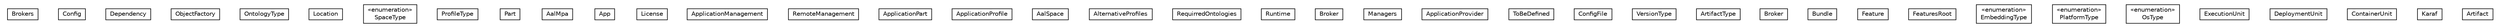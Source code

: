 #!/usr/local/bin/dot
#
# Class diagram 
# Generated by UMLGraph version R5_6-24-gf6e263 (http://www.umlgraph.org/)
#

digraph G {
	edge [fontname="Helvetica",fontsize=10,labelfontname="Helvetica",labelfontsize=10];
	node [fontname="Helvetica",fontsize=10,shape=plaintext];
	nodesep=0.25;
	ranksep=0.5;
	// org.universAAL.middleware.interfaces.mpa.model.Brokers
	c18411 [label=<<table title="org.universAAL.middleware.interfaces.mpa.model.Brokers" border="0" cellborder="1" cellspacing="0" cellpadding="2" port="p" href="./Brokers.html">
		<tr><td><table border="0" cellspacing="0" cellpadding="1">
<tr><td align="center" balign="center"> Brokers </td></tr>
		</table></td></tr>
		</table>>, URL="./Brokers.html", fontname="Helvetica", fontcolor="black", fontsize=10.0];
	// org.universAAL.middleware.interfaces.mpa.model.Config
	c18412 [label=<<table title="org.universAAL.middleware.interfaces.mpa.model.Config" border="0" cellborder="1" cellspacing="0" cellpadding="2" port="p" href="./Config.html">
		<tr><td><table border="0" cellspacing="0" cellpadding="1">
<tr><td align="center" balign="center"> Config </td></tr>
		</table></td></tr>
		</table>>, URL="./Config.html", fontname="Helvetica", fontcolor="black", fontsize=10.0];
	// org.universAAL.middleware.interfaces.mpa.model.Dependency
	c18413 [label=<<table title="org.universAAL.middleware.interfaces.mpa.model.Dependency" border="0" cellborder="1" cellspacing="0" cellpadding="2" port="p" href="./Dependency.html">
		<tr><td><table border="0" cellspacing="0" cellpadding="1">
<tr><td align="center" balign="center"> Dependency </td></tr>
		</table></td></tr>
		</table>>, URL="./Dependency.html", fontname="Helvetica", fontcolor="black", fontsize=10.0];
	// org.universAAL.middleware.interfaces.mpa.model.ObjectFactory
	c18414 [label=<<table title="org.universAAL.middleware.interfaces.mpa.model.ObjectFactory" border="0" cellborder="1" cellspacing="0" cellpadding="2" port="p" href="./ObjectFactory.html">
		<tr><td><table border="0" cellspacing="0" cellpadding="1">
<tr><td align="center" balign="center"> ObjectFactory </td></tr>
		</table></td></tr>
		</table>>, URL="./ObjectFactory.html", fontname="Helvetica", fontcolor="black", fontsize=10.0];
	// org.universAAL.middleware.interfaces.mpa.model.OntologyType
	c18415 [label=<<table title="org.universAAL.middleware.interfaces.mpa.model.OntologyType" border="0" cellborder="1" cellspacing="0" cellpadding="2" port="p" href="./OntologyType.html">
		<tr><td><table border="0" cellspacing="0" cellpadding="1">
<tr><td align="center" balign="center"> OntologyType </td></tr>
		</table></td></tr>
		</table>>, URL="./OntologyType.html", fontname="Helvetica", fontcolor="black", fontsize=10.0];
	// org.universAAL.middleware.interfaces.mpa.model.OntologyType.Location
	c18416 [label=<<table title="org.universAAL.middleware.interfaces.mpa.model.OntologyType.Location" border="0" cellborder="1" cellspacing="0" cellpadding="2" port="p" href="./OntologyType.Location.html">
		<tr><td><table border="0" cellspacing="0" cellpadding="1">
<tr><td align="center" balign="center"> Location </td></tr>
		</table></td></tr>
		</table>>, URL="./OntologyType.Location.html", fontname="Helvetica", fontcolor="black", fontsize=10.0];
	// org.universAAL.middleware.interfaces.mpa.model.SpaceType
	c18417 [label=<<table title="org.universAAL.middleware.interfaces.mpa.model.SpaceType" border="0" cellborder="1" cellspacing="0" cellpadding="2" port="p" href="./SpaceType.html">
		<tr><td><table border="0" cellspacing="0" cellpadding="1">
<tr><td align="center" balign="center"> &#171;enumeration&#187; </td></tr>
<tr><td align="center" balign="center"> SpaceType </td></tr>
		</table></td></tr>
		</table>>, URL="./SpaceType.html", fontname="Helvetica", fontcolor="black", fontsize=10.0];
	// org.universAAL.middleware.interfaces.mpa.model.ProfileType
	c18418 [label=<<table title="org.universAAL.middleware.interfaces.mpa.model.ProfileType" border="0" cellborder="1" cellspacing="0" cellpadding="2" port="p" href="./ProfileType.html">
		<tr><td><table border="0" cellspacing="0" cellpadding="1">
<tr><td align="center" balign="center"> ProfileType </td></tr>
		</table></td></tr>
		</table>>, URL="./ProfileType.html", fontname="Helvetica", fontcolor="black", fontsize=10.0];
	// org.universAAL.middleware.interfaces.mpa.model.Part
	c18419 [label=<<table title="org.universAAL.middleware.interfaces.mpa.model.Part" border="0" cellborder="1" cellspacing="0" cellpadding="2" port="p" href="./Part.html">
		<tr><td><table border="0" cellspacing="0" cellpadding="1">
<tr><td align="center" balign="center"> Part </td></tr>
		</table></td></tr>
		</table>>, URL="./Part.html", fontname="Helvetica", fontcolor="black", fontsize=10.0];
	// org.universAAL.middleware.interfaces.mpa.model.AalMpa
	c18420 [label=<<table title="org.universAAL.middleware.interfaces.mpa.model.AalMpa" border="0" cellborder="1" cellspacing="0" cellpadding="2" port="p" href="./AalMpa.html">
		<tr><td><table border="0" cellspacing="0" cellpadding="1">
<tr><td align="center" balign="center"> AalMpa </td></tr>
		</table></td></tr>
		</table>>, URL="./AalMpa.html", fontname="Helvetica", fontcolor="black", fontsize=10.0];
	// org.universAAL.middleware.interfaces.mpa.model.AalMpa.App
	c18421 [label=<<table title="org.universAAL.middleware.interfaces.mpa.model.AalMpa.App" border="0" cellborder="1" cellspacing="0" cellpadding="2" port="p" href="./AalMpa.App.html">
		<tr><td><table border="0" cellspacing="0" cellpadding="1">
<tr><td align="center" balign="center"> App </td></tr>
		</table></td></tr>
		</table>>, URL="./AalMpa.App.html", fontname="Helvetica", fontcolor="black", fontsize=10.0];
	// org.universAAL.middleware.interfaces.mpa.model.AalMpa.App.License
	c18422 [label=<<table title="org.universAAL.middleware.interfaces.mpa.model.AalMpa.App.License" border="0" cellborder="1" cellspacing="0" cellpadding="2" port="p" href="./AalMpa.App.License.html">
		<tr><td><table border="0" cellspacing="0" cellpadding="1">
<tr><td align="center" balign="center"> License </td></tr>
		</table></td></tr>
		</table>>, URL="./AalMpa.App.License.html", fontname="Helvetica", fontcolor="black", fontsize=10.0];
	// org.universAAL.middleware.interfaces.mpa.model.AalMpa.ApplicationManagement
	c18423 [label=<<table title="org.universAAL.middleware.interfaces.mpa.model.AalMpa.ApplicationManagement" border="0" cellborder="1" cellspacing="0" cellpadding="2" port="p" href="./AalMpa.ApplicationManagement.html">
		<tr><td><table border="0" cellspacing="0" cellpadding="1">
<tr><td align="center" balign="center"> ApplicationManagement </td></tr>
		</table></td></tr>
		</table>>, URL="./AalMpa.ApplicationManagement.html", fontname="Helvetica", fontcolor="black", fontsize=10.0];
	// org.universAAL.middleware.interfaces.mpa.model.AalMpa.ApplicationManagement.RemoteManagement
	c18424 [label=<<table title="org.universAAL.middleware.interfaces.mpa.model.AalMpa.ApplicationManagement.RemoteManagement" border="0" cellborder="1" cellspacing="0" cellpadding="2" port="p" href="./AalMpa.ApplicationManagement.RemoteManagement.html">
		<tr><td><table border="0" cellspacing="0" cellpadding="1">
<tr><td align="center" balign="center"> RemoteManagement </td></tr>
		</table></td></tr>
		</table>>, URL="./AalMpa.ApplicationManagement.RemoteManagement.html", fontname="Helvetica", fontcolor="black", fontsize=10.0];
	// org.universAAL.middleware.interfaces.mpa.model.AalMpa.ApplicationPart
	c18425 [label=<<table title="org.universAAL.middleware.interfaces.mpa.model.AalMpa.ApplicationPart" border="0" cellborder="1" cellspacing="0" cellpadding="2" port="p" href="./AalMpa.ApplicationPart.html">
		<tr><td><table border="0" cellspacing="0" cellpadding="1">
<tr><td align="center" balign="center"> ApplicationPart </td></tr>
		</table></td></tr>
		</table>>, URL="./AalMpa.ApplicationPart.html", fontname="Helvetica", fontcolor="black", fontsize=10.0];
	// org.universAAL.middleware.interfaces.mpa.model.AalMpa.ApplicationProfile
	c18426 [label=<<table title="org.universAAL.middleware.interfaces.mpa.model.AalMpa.ApplicationProfile" border="0" cellborder="1" cellspacing="0" cellpadding="2" port="p" href="./AalMpa.ApplicationProfile.html">
		<tr><td><table border="0" cellspacing="0" cellpadding="1">
<tr><td align="center" balign="center"> ApplicationProfile </td></tr>
		</table></td></tr>
		</table>>, URL="./AalMpa.ApplicationProfile.html", fontname="Helvetica", fontcolor="black", fontsize=10.0];
	// org.universAAL.middleware.interfaces.mpa.model.AalMpa.ApplicationProfile.AalSpace
	c18427 [label=<<table title="org.universAAL.middleware.interfaces.mpa.model.AalMpa.ApplicationProfile.AalSpace" border="0" cellborder="1" cellspacing="0" cellpadding="2" port="p" href="./AalMpa.ApplicationProfile.AalSpace.html">
		<tr><td><table border="0" cellspacing="0" cellpadding="1">
<tr><td align="center" balign="center"> AalSpace </td></tr>
		</table></td></tr>
		</table>>, URL="./AalMpa.ApplicationProfile.AalSpace.html", fontname="Helvetica", fontcolor="black", fontsize=10.0];
	// org.universAAL.middleware.interfaces.mpa.model.AalMpa.ApplicationProfile.AalSpace.AlternativeProfiles
	c18428 [label=<<table title="org.universAAL.middleware.interfaces.mpa.model.AalMpa.ApplicationProfile.AalSpace.AlternativeProfiles" border="0" cellborder="1" cellspacing="0" cellpadding="2" port="p" href="./AalMpa.ApplicationProfile.AalSpace.AlternativeProfiles.html">
		<tr><td><table border="0" cellspacing="0" cellpadding="1">
<tr><td align="center" balign="center"> AlternativeProfiles </td></tr>
		</table></td></tr>
		</table>>, URL="./AalMpa.ApplicationProfile.AalSpace.AlternativeProfiles.html", fontname="Helvetica", fontcolor="black", fontsize=10.0];
	// org.universAAL.middleware.interfaces.mpa.model.AalMpa.ApplicationProfile.AalSpace.RequirredOntologies
	c18429 [label=<<table title="org.universAAL.middleware.interfaces.mpa.model.AalMpa.ApplicationProfile.AalSpace.RequirredOntologies" border="0" cellborder="1" cellspacing="0" cellpadding="2" port="p" href="./AalMpa.ApplicationProfile.AalSpace.RequirredOntologies.html">
		<tr><td><table border="0" cellspacing="0" cellpadding="1">
<tr><td align="center" balign="center"> RequirredOntologies </td></tr>
		</table></td></tr>
		</table>>, URL="./AalMpa.ApplicationProfile.AalSpace.RequirredOntologies.html", fontname="Helvetica", fontcolor="black", fontsize=10.0];
	// org.universAAL.middleware.interfaces.mpa.model.AalMpa.ApplicationProfile.Runtime
	c18430 [label=<<table title="org.universAAL.middleware.interfaces.mpa.model.AalMpa.ApplicationProfile.Runtime" border="0" cellborder="1" cellspacing="0" cellpadding="2" port="p" href="./AalMpa.ApplicationProfile.Runtime.html">
		<tr><td><table border="0" cellspacing="0" cellpadding="1">
<tr><td align="center" balign="center"> Runtime </td></tr>
		</table></td></tr>
		</table>>, URL="./AalMpa.ApplicationProfile.Runtime.html", fontname="Helvetica", fontcolor="black", fontsize=10.0];
	// org.universAAL.middleware.interfaces.mpa.model.AalMpa.ApplicationProfile.Runtime.Broker
	c18431 [label=<<table title="org.universAAL.middleware.interfaces.mpa.model.AalMpa.ApplicationProfile.Runtime.Broker" border="0" cellborder="1" cellspacing="0" cellpadding="2" port="p" href="./AalMpa.ApplicationProfile.Runtime.Broker.html">
		<tr><td><table border="0" cellspacing="0" cellpadding="1">
<tr><td align="center" balign="center"> Broker </td></tr>
		</table></td></tr>
		</table>>, URL="./AalMpa.ApplicationProfile.Runtime.Broker.html", fontname="Helvetica", fontcolor="black", fontsize=10.0];
	// org.universAAL.middleware.interfaces.mpa.model.AalMpa.ApplicationProfile.Runtime.Managers
	c18432 [label=<<table title="org.universAAL.middleware.interfaces.mpa.model.AalMpa.ApplicationProfile.Runtime.Managers" border="0" cellborder="1" cellspacing="0" cellpadding="2" port="p" href="./AalMpa.ApplicationProfile.Runtime.Managers.html">
		<tr><td><table border="0" cellspacing="0" cellpadding="1">
<tr><td align="center" balign="center"> Managers </td></tr>
		</table></td></tr>
		</table>>, URL="./AalMpa.ApplicationProfile.Runtime.Managers.html", fontname="Helvetica", fontcolor="black", fontsize=10.0];
	// org.universAAL.middleware.interfaces.mpa.model.AalMpa.ApplicationProvider
	c18433 [label=<<table title="org.universAAL.middleware.interfaces.mpa.model.AalMpa.ApplicationProvider" border="0" cellborder="1" cellspacing="0" cellpadding="2" port="p" href="./AalMpa.ApplicationProvider.html">
		<tr><td><table border="0" cellspacing="0" cellpadding="1">
<tr><td align="center" balign="center"> ApplicationProvider </td></tr>
		</table></td></tr>
		</table>>, URL="./AalMpa.ApplicationProvider.html", fontname="Helvetica", fontcolor="black", fontsize=10.0];
	// org.universAAL.middleware.interfaces.mpa.model.ToBeDefined
	c18434 [label=<<table title="org.universAAL.middleware.interfaces.mpa.model.ToBeDefined" border="0" cellborder="1" cellspacing="0" cellpadding="2" port="p" href="./ToBeDefined.html">
		<tr><td><table border="0" cellspacing="0" cellpadding="1">
<tr><td align="center" balign="center"> ToBeDefined </td></tr>
		</table></td></tr>
		</table>>, URL="./ToBeDefined.html", fontname="Helvetica", fontcolor="black", fontsize=10.0];
	// org.universAAL.middleware.interfaces.mpa.model.ConfigFile
	c18435 [label=<<table title="org.universAAL.middleware.interfaces.mpa.model.ConfigFile" border="0" cellborder="1" cellspacing="0" cellpadding="2" port="p" href="./ConfigFile.html">
		<tr><td><table border="0" cellspacing="0" cellpadding="1">
<tr><td align="center" balign="center"> ConfigFile </td></tr>
		</table></td></tr>
		</table>>, URL="./ConfigFile.html", fontname="Helvetica", fontcolor="black", fontsize=10.0];
	// org.universAAL.middleware.interfaces.mpa.model.VersionType
	c18436 [label=<<table title="org.universAAL.middleware.interfaces.mpa.model.VersionType" border="0" cellborder="1" cellspacing="0" cellpadding="2" port="p" href="./VersionType.html">
		<tr><td><table border="0" cellspacing="0" cellpadding="1">
<tr><td align="center" balign="center"> VersionType </td></tr>
		</table></td></tr>
		</table>>, URL="./VersionType.html", fontname="Helvetica", fontcolor="black", fontsize=10.0];
	// org.universAAL.middleware.interfaces.mpa.model.ArtifactType
	c18437 [label=<<table title="org.universAAL.middleware.interfaces.mpa.model.ArtifactType" border="0" cellborder="1" cellspacing="0" cellpadding="2" port="p" href="./ArtifactType.html">
		<tr><td><table border="0" cellspacing="0" cellpadding="1">
<tr><td align="center" balign="center"> ArtifactType </td></tr>
		</table></td></tr>
		</table>>, URL="./ArtifactType.html", fontname="Helvetica", fontcolor="black", fontsize=10.0];
	// org.universAAL.middleware.interfaces.mpa.model.Broker
	c18438 [label=<<table title="org.universAAL.middleware.interfaces.mpa.model.Broker" border="0" cellborder="1" cellspacing="0" cellpadding="2" port="p" href="./Broker.html">
		<tr><td><table border="0" cellspacing="0" cellpadding="1">
<tr><td align="center" balign="center"> Broker </td></tr>
		</table></td></tr>
		</table>>, URL="./Broker.html", fontname="Helvetica", fontcolor="black", fontsize=10.0];
	// org.universAAL.middleware.interfaces.mpa.model.Bundle
	c18439 [label=<<table title="org.universAAL.middleware.interfaces.mpa.model.Bundle" border="0" cellborder="1" cellspacing="0" cellpadding="2" port="p" href="./Bundle.html">
		<tr><td><table border="0" cellspacing="0" cellpadding="1">
<tr><td align="center" balign="center"> Bundle </td></tr>
		</table></td></tr>
		</table>>, URL="./Bundle.html", fontname="Helvetica", fontcolor="black", fontsize=10.0];
	// org.universAAL.middleware.interfaces.mpa.model.Feature
	c18440 [label=<<table title="org.universAAL.middleware.interfaces.mpa.model.Feature" border="0" cellborder="1" cellspacing="0" cellpadding="2" port="p" href="./Feature.html">
		<tr><td><table border="0" cellspacing="0" cellpadding="1">
<tr><td align="center" balign="center"> Feature </td></tr>
		</table></td></tr>
		</table>>, URL="./Feature.html", fontname="Helvetica", fontcolor="black", fontsize=10.0];
	// org.universAAL.middleware.interfaces.mpa.model.FeaturesRoot
	c18441 [label=<<table title="org.universAAL.middleware.interfaces.mpa.model.FeaturesRoot" border="0" cellborder="1" cellspacing="0" cellpadding="2" port="p" href="./FeaturesRoot.html">
		<tr><td><table border="0" cellspacing="0" cellpadding="1">
<tr><td align="center" balign="center"> FeaturesRoot </td></tr>
		</table></td></tr>
		</table>>, URL="./FeaturesRoot.html", fontname="Helvetica", fontcolor="black", fontsize=10.0];
	// org.universAAL.middleware.interfaces.mpa.model.EmbeddingType
	c18442 [label=<<table title="org.universAAL.middleware.interfaces.mpa.model.EmbeddingType" border="0" cellborder="1" cellspacing="0" cellpadding="2" port="p" href="./EmbeddingType.html">
		<tr><td><table border="0" cellspacing="0" cellpadding="1">
<tr><td align="center" balign="center"> &#171;enumeration&#187; </td></tr>
<tr><td align="center" balign="center"> EmbeddingType </td></tr>
		</table></td></tr>
		</table>>, URL="./EmbeddingType.html", fontname="Helvetica", fontcolor="black", fontsize=10.0];
	// org.universAAL.middleware.interfaces.mpa.model.PlatformType
	c18443 [label=<<table title="org.universAAL.middleware.interfaces.mpa.model.PlatformType" border="0" cellborder="1" cellspacing="0" cellpadding="2" port="p" href="./PlatformType.html">
		<tr><td><table border="0" cellspacing="0" cellpadding="1">
<tr><td align="center" balign="center"> &#171;enumeration&#187; </td></tr>
<tr><td align="center" balign="center"> PlatformType </td></tr>
		</table></td></tr>
		</table>>, URL="./PlatformType.html", fontname="Helvetica", fontcolor="black", fontsize=10.0];
	// org.universAAL.middleware.interfaces.mpa.model.OsType
	c18444 [label=<<table title="org.universAAL.middleware.interfaces.mpa.model.OsType" border="0" cellborder="1" cellspacing="0" cellpadding="2" port="p" href="./OsType.html">
		<tr><td><table border="0" cellspacing="0" cellpadding="1">
<tr><td align="center" balign="center"> &#171;enumeration&#187; </td></tr>
<tr><td align="center" balign="center"> OsType </td></tr>
		</table></td></tr>
		</table>>, URL="./OsType.html", fontname="Helvetica", fontcolor="black", fontsize=10.0];
	// org.universAAL.middleware.interfaces.mpa.model.ExecutionUnit
	c18445 [label=<<table title="org.universAAL.middleware.interfaces.mpa.model.ExecutionUnit" border="0" cellborder="1" cellspacing="0" cellpadding="2" port="p" href="./ExecutionUnit.html">
		<tr><td><table border="0" cellspacing="0" cellpadding="1">
<tr><td align="center" balign="center"> ExecutionUnit </td></tr>
		</table></td></tr>
		</table>>, URL="./ExecutionUnit.html", fontname="Helvetica", fontcolor="black", fontsize=10.0];
	// org.universAAL.middleware.interfaces.mpa.model.DeploymentUnit
	c18446 [label=<<table title="org.universAAL.middleware.interfaces.mpa.model.DeploymentUnit" border="0" cellborder="1" cellspacing="0" cellpadding="2" port="p" href="./DeploymentUnit.html">
		<tr><td><table border="0" cellspacing="0" cellpadding="1">
<tr><td align="center" balign="center"> DeploymentUnit </td></tr>
		</table></td></tr>
		</table>>, URL="./DeploymentUnit.html", fontname="Helvetica", fontcolor="black", fontsize=10.0];
	// org.universAAL.middleware.interfaces.mpa.model.DeploymentUnit.ContainerUnit
	c18447 [label=<<table title="org.universAAL.middleware.interfaces.mpa.model.DeploymentUnit.ContainerUnit" border="0" cellborder="1" cellspacing="0" cellpadding="2" port="p" href="./DeploymentUnit.ContainerUnit.html">
		<tr><td><table border="0" cellspacing="0" cellpadding="1">
<tr><td align="center" balign="center"> ContainerUnit </td></tr>
		</table></td></tr>
		</table>>, URL="./DeploymentUnit.ContainerUnit.html", fontname="Helvetica", fontcolor="black", fontsize=10.0];
	// org.universAAL.middleware.interfaces.mpa.model.DeploymentUnit.ContainerUnit.Karaf
	c18448 [label=<<table title="org.universAAL.middleware.interfaces.mpa.model.DeploymentUnit.ContainerUnit.Karaf" border="0" cellborder="1" cellspacing="0" cellpadding="2" port="p" href="./DeploymentUnit.ContainerUnit.Karaf.html">
		<tr><td><table border="0" cellspacing="0" cellpadding="1">
<tr><td align="center" balign="center"> Karaf </td></tr>
		</table></td></tr>
		</table>>, URL="./DeploymentUnit.ContainerUnit.Karaf.html", fontname="Helvetica", fontcolor="black", fontsize=10.0];
	// org.universAAL.middleware.interfaces.mpa.model.Artifact
	c18449 [label=<<table title="org.universAAL.middleware.interfaces.mpa.model.Artifact" border="0" cellborder="1" cellspacing="0" cellpadding="2" port="p" href="./Artifact.html">
		<tr><td><table border="0" cellspacing="0" cellpadding="1">
<tr><td align="center" balign="center"> Artifact </td></tr>
		</table></td></tr>
		</table>>, URL="./Artifact.html", fontname="Helvetica", fontcolor="black", fontsize=10.0];
}

